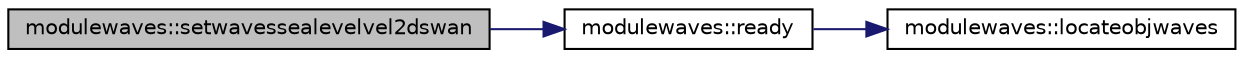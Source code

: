 digraph "modulewaves::setwavessealevelvel2dswan"
{
 // LATEX_PDF_SIZE
  edge [fontname="Helvetica",fontsize="10",labelfontname="Helvetica",labelfontsize="10"];
  node [fontname="Helvetica",fontsize="10",shape=record];
  rankdir="LR";
  Node1 [label="modulewaves::setwavessealevelvel2dswan",height=0.2,width=0.4,color="black", fillcolor="grey75", style="filled", fontcolor="black",tooltip=" "];
  Node1 -> Node2 [color="midnightblue",fontsize="10",style="solid"];
  Node2 [label="modulewaves::ready",height=0.2,width=0.4,color="black", fillcolor="white", style="filled",URL="$namespacemodulewaves.html#a15beb6e5dff252a4c77c47d43f9b6385",tooltip=" "];
  Node2 -> Node3 [color="midnightblue",fontsize="10",style="solid"];
  Node3 [label="modulewaves::locateobjwaves",height=0.2,width=0.4,color="black", fillcolor="white", style="filled",URL="$namespacemodulewaves.html#a0b543189e013d4ce00f78f873ab7f481",tooltip=" "];
}
